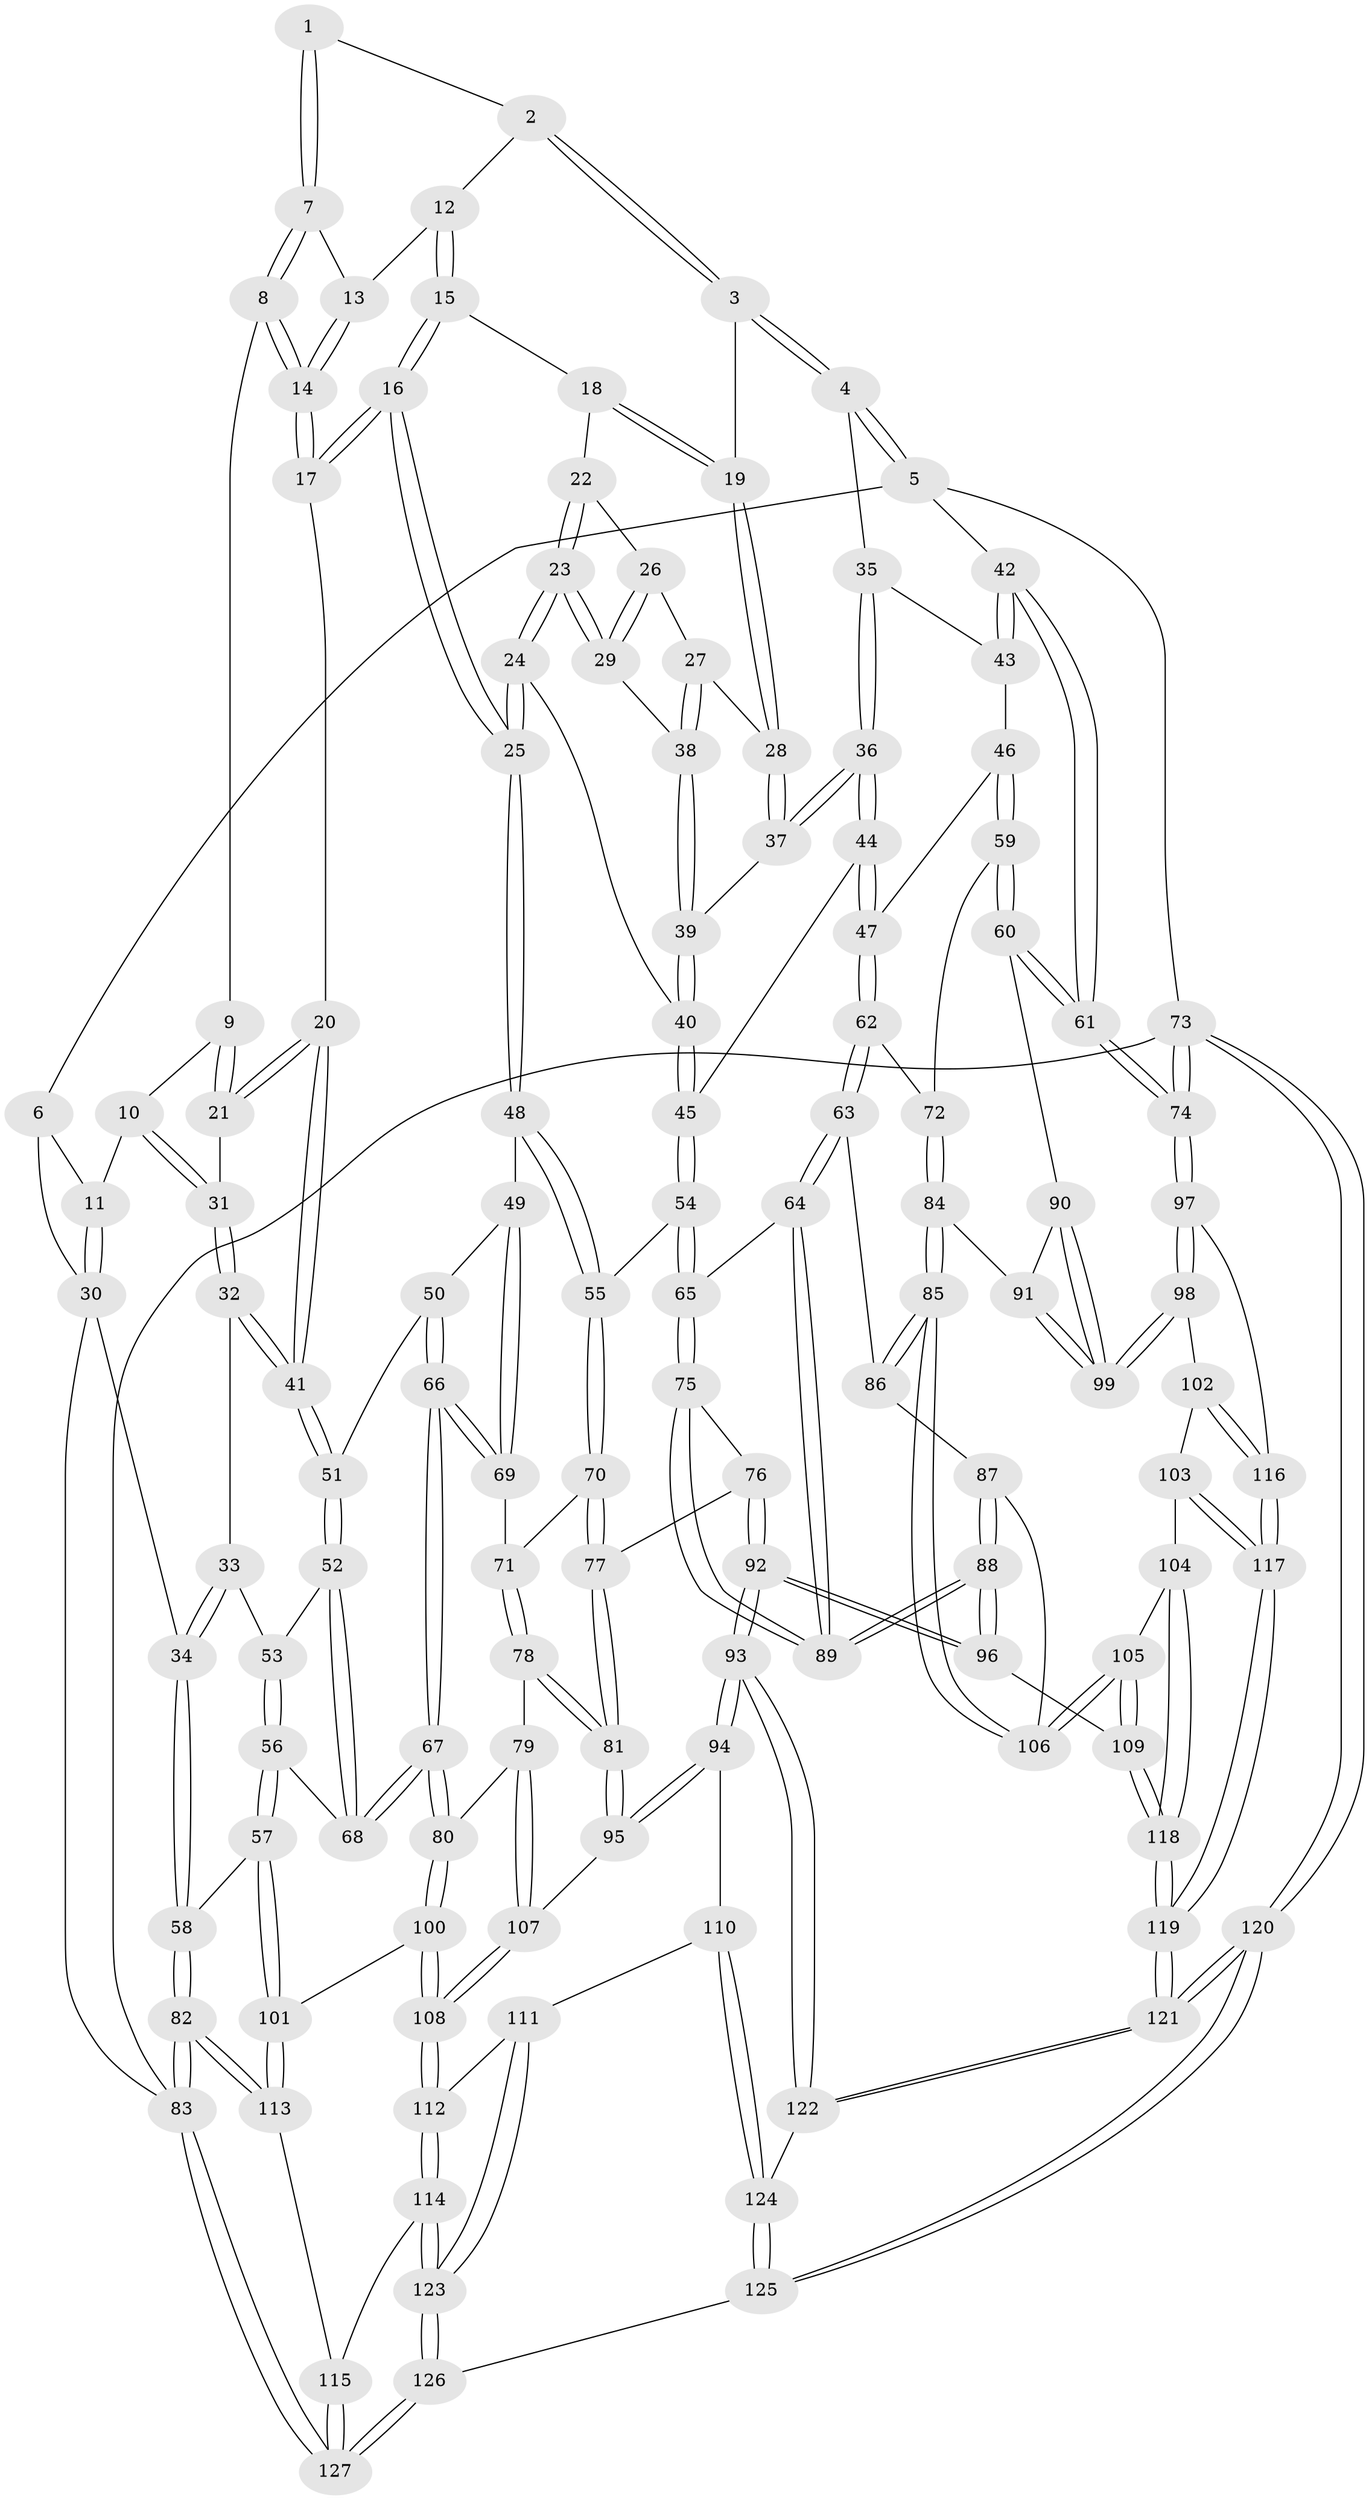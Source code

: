 // coarse degree distribution, {2: 0.14102564102564102, 3: 0.6153846153846154, 4: 0.1282051282051282, 5: 0.10256410256410256, 6: 0.01282051282051282}
// Generated by graph-tools (version 1.1) at 2025/54/03/04/25 22:54:18]
// undirected, 127 vertices, 314 edges
graph export_dot {
  node [color=gray90,style=filled];
  1 [pos="+0.3148637401443537+0"];
  2 [pos="+0.4041558025151731+0"];
  3 [pos="+0.7321215758697417+0"];
  4 [pos="+0.8912510994611604+0"];
  5 [pos="+1+0"];
  6 [pos="+0.10527025735764368+0"];
  7 [pos="+0.2898669419305259+0.0027699210699677424"];
  8 [pos="+0.2756036350761881+0.056853906921542095"];
  9 [pos="+0.27039586480166844+0.06113953592513751"];
  10 [pos="+0.09449684540790586+0.08621082487649741"];
  11 [pos="+0.08563774674941885+0.08027895091546414"];
  12 [pos="+0.4267111238067071+0.09344082393715557"];
  13 [pos="+0.4239335526950673+0.09351307235513072"];
  14 [pos="+0.3368832175122827+0.1306890369601061"];
  15 [pos="+0.45559359292636165+0.11095240236649716"];
  16 [pos="+0.3684984617390208+0.26660128018571216"];
  17 [pos="+0.3683286922812702+0.26653778807956446"];
  18 [pos="+0.47865634816716696+0.1081503046890811"];
  19 [pos="+0.7192126550834843+0"];
  20 [pos="+0.307546502954697+0.2725080916457494"];
  21 [pos="+0.20540390297638456+0.20501556736206594"];
  22 [pos="+0.48708441257452334+0.12382486022619583"];
  23 [pos="+0.4971986182063003+0.23418692887548143"];
  24 [pos="+0.43101297212514134+0.29755420174355224"];
  25 [pos="+0.41747659839742723+0.3031467296668055"];
  26 [pos="+0.5204851186716953+0.1444950598455971"];
  27 [pos="+0.5962884799324529+0.1594314132332034"];
  28 [pos="+0.6631261984875636+0.04101744201921863"];
  29 [pos="+0.5369818094053606+0.21821405849067757"];
  30 [pos="+0+0.234336138241001"];
  31 [pos="+0.16161982064564717+0.20718610328333567"];
  32 [pos="+0.09938786587310801+0.2757078825885612"];
  33 [pos="+0.05036008260962492+0.29744295052415776"];
  34 [pos="+0+0.283497647995622"];
  35 [pos="+0.8289065993490943+0.2167344313714206"];
  36 [pos="+0.7143456631601943+0.29408349807475886"];
  37 [pos="+0.6964365251366623+0.27217365283740474"];
  38 [pos="+0.5837217785795537+0.20687700010034432"];
  39 [pos="+0.5917760329800079+0.21669548510519607"];
  40 [pos="+0.5739936153522776+0.31933918491673097"];
  41 [pos="+0.22952942955748834+0.364103795518145"];
  42 [pos="+1+0.1919290975801846"];
  43 [pos="+0.8917582626868932+0.2848373921350611"];
  44 [pos="+0.703119822052608+0.3388170031020238"];
  45 [pos="+0.628775998978706+0.35866765139659934"];
  46 [pos="+0.8946670388865643+0.3639411624336978"];
  47 [pos="+0.7493533255072115+0.4095488885985841"];
  48 [pos="+0.4227999067540246+0.35733774588673184"];
  49 [pos="+0.42149497706511313+0.35874560394683025"];
  50 [pos="+0.33166516871518986+0.415081213690716"];
  51 [pos="+0.22738782745767758+0.37604068931727275"];
  52 [pos="+0.2090540056149399+0.4188916752306448"];
  53 [pos="+0.10762712548763805+0.38918763600689654"];
  54 [pos="+0.5500662077305756+0.4646717693842149"];
  55 [pos="+0.5107967634950904+0.46602611132920035"];
  56 [pos="+0.05706212403643251+0.5334275781194887"];
  57 [pos="+0+0.5496378441539772"];
  58 [pos="+0+0.5382796700716227"];
  59 [pos="+1+0.4769804402313962"];
  60 [pos="+1+0.4994302234352417"];
  61 [pos="+1+0.5048919110605771"];
  62 [pos="+0.7520222028395325+0.5022229482207169"];
  63 [pos="+0.7288222265719474+0.5183098205108815"];
  64 [pos="+0.6626525668421884+0.5382307070854756"];
  65 [pos="+0.6392965630913181+0.5342729073809668"];
  66 [pos="+0.24994292253912326+0.549011413994941"];
  67 [pos="+0.2283885841727782+0.5652676926503545"];
  68 [pos="+0.22582309727325903+0.5630010364768041"];
  69 [pos="+0.3579313034894871+0.5013948524445515"];
  70 [pos="+0.49495085791359517+0.49225407935690746"];
  71 [pos="+0.43920756961995117+0.5214104205987761"];
  72 [pos="+0.8139094770984479+0.5281951420073311"];
  73 [pos="+1+1"];
  74 [pos="+1+0.7630219771748569"];
  75 [pos="+0.5567699889060131+0.6277321280953747"];
  76 [pos="+0.5408307663212507+0.6319156788084321"];
  77 [pos="+0.5080739150598321+0.6215901547153575"];
  78 [pos="+0.4205362528937702+0.560379921513461"];
  79 [pos="+0.2407588089399365+0.5848756841192929"];
  80 [pos="+0.233802898201215+0.5807559491165447"];
  81 [pos="+0.4346014257054822+0.6581340681395047"];
  82 [pos="+0+0.8548928116266403"];
  83 [pos="+0+1"];
  84 [pos="+0.8442027503465848+0.6470225198952682"];
  85 [pos="+0.793448634216551+0.6958486985536788"];
  86 [pos="+0.731070338521619+0.5407008135867926"];
  87 [pos="+0.7297468345456674+0.6879079031193505"];
  88 [pos="+0.6645062150868302+0.7006521844442375"];
  89 [pos="+0.6608698853472358+0.6927595738556952"];
  90 [pos="+0.9699518332788858+0.5871474500812484"];
  91 [pos="+0.8488195672064693+0.6479064196198355"];
  92 [pos="+0.5595545801540033+0.8038081279282105"];
  93 [pos="+0.5378234376736089+0.8173207387161071"];
  94 [pos="+0.44267697207133716+0.7886196551603754"];
  95 [pos="+0.4065493975722184+0.6899088768560244"];
  96 [pos="+0.6239439137815672+0.7863729718483079"];
  97 [pos="+1+0.7662664853207963"];
  98 [pos="+0.9409480550381105+0.7348931355359516"];
  99 [pos="+0.9151315676248134+0.6978014607034367"];
  100 [pos="+0.18048163933616498+0.6951267752597021"];
  101 [pos="+0.12106405979713154+0.7329314344919343"];
  102 [pos="+0.8558878320088589+0.7725424280409009"];
  103 [pos="+0.8306747094196715+0.7709435203997784"];
  104 [pos="+0.8256592530142959+0.7696603342232662"];
  105 [pos="+0.8005802002023784+0.7412392319185606"];
  106 [pos="+0.7901392685637083+0.6999417936593703"];
  107 [pos="+0.3415688351269276+0.6654683442908624"];
  108 [pos="+0.26626078258406316+0.8137538660282542"];
  109 [pos="+0.6879695695875097+0.8270887893645107"];
  110 [pos="+0.40293988345859694+0.8204886998957691"];
  111 [pos="+0.3235732851917431+0.8382053112644513"];
  112 [pos="+0.2685088643277687+0.8222102018942942"];
  113 [pos="+0.07868389662993817+0.8040050090921813"];
  114 [pos="+0.1987178813050675+0.8837670590898157"];
  115 [pos="+0.14510508631356783+0.8773325905746686"];
  116 [pos="+0.9076502792533149+0.8507365432419347"];
  117 [pos="+0.8767718474387316+0.912803354767668"];
  118 [pos="+0.7586735994299583+0.9290263902434349"];
  119 [pos="+0.8126944964760289+1"];
  120 [pos="+0.8418902499385628+1"];
  121 [pos="+0.8166834660948037+1"];
  122 [pos="+0.5416267491587784+0.8799546160026481"];
  123 [pos="+0.3177114699030492+1"];
  124 [pos="+0.4044489553771222+1"];
  125 [pos="+0.3682930968881095+1"];
  126 [pos="+0.34202318280806826+1"];
  127 [pos="+0+1"];
  1 -- 2;
  1 -- 7;
  1 -- 7;
  2 -- 3;
  2 -- 3;
  2 -- 12;
  3 -- 4;
  3 -- 4;
  3 -- 19;
  4 -- 5;
  4 -- 5;
  4 -- 35;
  5 -- 6;
  5 -- 42;
  5 -- 73;
  6 -- 11;
  6 -- 30;
  7 -- 8;
  7 -- 8;
  7 -- 13;
  8 -- 9;
  8 -- 14;
  8 -- 14;
  9 -- 10;
  9 -- 21;
  9 -- 21;
  10 -- 11;
  10 -- 31;
  10 -- 31;
  11 -- 30;
  11 -- 30;
  12 -- 13;
  12 -- 15;
  12 -- 15;
  13 -- 14;
  13 -- 14;
  14 -- 17;
  14 -- 17;
  15 -- 16;
  15 -- 16;
  15 -- 18;
  16 -- 17;
  16 -- 17;
  16 -- 25;
  16 -- 25;
  17 -- 20;
  18 -- 19;
  18 -- 19;
  18 -- 22;
  19 -- 28;
  19 -- 28;
  20 -- 21;
  20 -- 21;
  20 -- 41;
  20 -- 41;
  21 -- 31;
  22 -- 23;
  22 -- 23;
  22 -- 26;
  23 -- 24;
  23 -- 24;
  23 -- 29;
  23 -- 29;
  24 -- 25;
  24 -- 25;
  24 -- 40;
  25 -- 48;
  25 -- 48;
  26 -- 27;
  26 -- 29;
  26 -- 29;
  27 -- 28;
  27 -- 38;
  27 -- 38;
  28 -- 37;
  28 -- 37;
  29 -- 38;
  30 -- 34;
  30 -- 83;
  31 -- 32;
  31 -- 32;
  32 -- 33;
  32 -- 41;
  32 -- 41;
  33 -- 34;
  33 -- 34;
  33 -- 53;
  34 -- 58;
  34 -- 58;
  35 -- 36;
  35 -- 36;
  35 -- 43;
  36 -- 37;
  36 -- 37;
  36 -- 44;
  36 -- 44;
  37 -- 39;
  38 -- 39;
  38 -- 39;
  39 -- 40;
  39 -- 40;
  40 -- 45;
  40 -- 45;
  41 -- 51;
  41 -- 51;
  42 -- 43;
  42 -- 43;
  42 -- 61;
  42 -- 61;
  43 -- 46;
  44 -- 45;
  44 -- 47;
  44 -- 47;
  45 -- 54;
  45 -- 54;
  46 -- 47;
  46 -- 59;
  46 -- 59;
  47 -- 62;
  47 -- 62;
  48 -- 49;
  48 -- 55;
  48 -- 55;
  49 -- 50;
  49 -- 69;
  49 -- 69;
  50 -- 51;
  50 -- 66;
  50 -- 66;
  51 -- 52;
  51 -- 52;
  52 -- 53;
  52 -- 68;
  52 -- 68;
  53 -- 56;
  53 -- 56;
  54 -- 55;
  54 -- 65;
  54 -- 65;
  55 -- 70;
  55 -- 70;
  56 -- 57;
  56 -- 57;
  56 -- 68;
  57 -- 58;
  57 -- 101;
  57 -- 101;
  58 -- 82;
  58 -- 82;
  59 -- 60;
  59 -- 60;
  59 -- 72;
  60 -- 61;
  60 -- 61;
  60 -- 90;
  61 -- 74;
  61 -- 74;
  62 -- 63;
  62 -- 63;
  62 -- 72;
  63 -- 64;
  63 -- 64;
  63 -- 86;
  64 -- 65;
  64 -- 89;
  64 -- 89;
  65 -- 75;
  65 -- 75;
  66 -- 67;
  66 -- 67;
  66 -- 69;
  66 -- 69;
  67 -- 68;
  67 -- 68;
  67 -- 80;
  67 -- 80;
  69 -- 71;
  70 -- 71;
  70 -- 77;
  70 -- 77;
  71 -- 78;
  71 -- 78;
  72 -- 84;
  72 -- 84;
  73 -- 74;
  73 -- 74;
  73 -- 120;
  73 -- 120;
  73 -- 83;
  74 -- 97;
  74 -- 97;
  75 -- 76;
  75 -- 89;
  75 -- 89;
  76 -- 77;
  76 -- 92;
  76 -- 92;
  77 -- 81;
  77 -- 81;
  78 -- 79;
  78 -- 81;
  78 -- 81;
  79 -- 80;
  79 -- 107;
  79 -- 107;
  80 -- 100;
  80 -- 100;
  81 -- 95;
  81 -- 95;
  82 -- 83;
  82 -- 83;
  82 -- 113;
  82 -- 113;
  83 -- 127;
  83 -- 127;
  84 -- 85;
  84 -- 85;
  84 -- 91;
  85 -- 86;
  85 -- 86;
  85 -- 106;
  85 -- 106;
  86 -- 87;
  87 -- 88;
  87 -- 88;
  87 -- 106;
  88 -- 89;
  88 -- 89;
  88 -- 96;
  88 -- 96;
  90 -- 91;
  90 -- 99;
  90 -- 99;
  91 -- 99;
  91 -- 99;
  92 -- 93;
  92 -- 93;
  92 -- 96;
  92 -- 96;
  93 -- 94;
  93 -- 94;
  93 -- 122;
  93 -- 122;
  94 -- 95;
  94 -- 95;
  94 -- 110;
  95 -- 107;
  96 -- 109;
  97 -- 98;
  97 -- 98;
  97 -- 116;
  98 -- 99;
  98 -- 99;
  98 -- 102;
  100 -- 101;
  100 -- 108;
  100 -- 108;
  101 -- 113;
  101 -- 113;
  102 -- 103;
  102 -- 116;
  102 -- 116;
  103 -- 104;
  103 -- 117;
  103 -- 117;
  104 -- 105;
  104 -- 118;
  104 -- 118;
  105 -- 106;
  105 -- 106;
  105 -- 109;
  105 -- 109;
  107 -- 108;
  107 -- 108;
  108 -- 112;
  108 -- 112;
  109 -- 118;
  109 -- 118;
  110 -- 111;
  110 -- 124;
  110 -- 124;
  111 -- 112;
  111 -- 123;
  111 -- 123;
  112 -- 114;
  112 -- 114;
  113 -- 115;
  114 -- 115;
  114 -- 123;
  114 -- 123;
  115 -- 127;
  115 -- 127;
  116 -- 117;
  116 -- 117;
  117 -- 119;
  117 -- 119;
  118 -- 119;
  118 -- 119;
  119 -- 121;
  119 -- 121;
  120 -- 121;
  120 -- 121;
  120 -- 125;
  120 -- 125;
  121 -- 122;
  121 -- 122;
  122 -- 124;
  123 -- 126;
  123 -- 126;
  124 -- 125;
  124 -- 125;
  125 -- 126;
  126 -- 127;
  126 -- 127;
}
